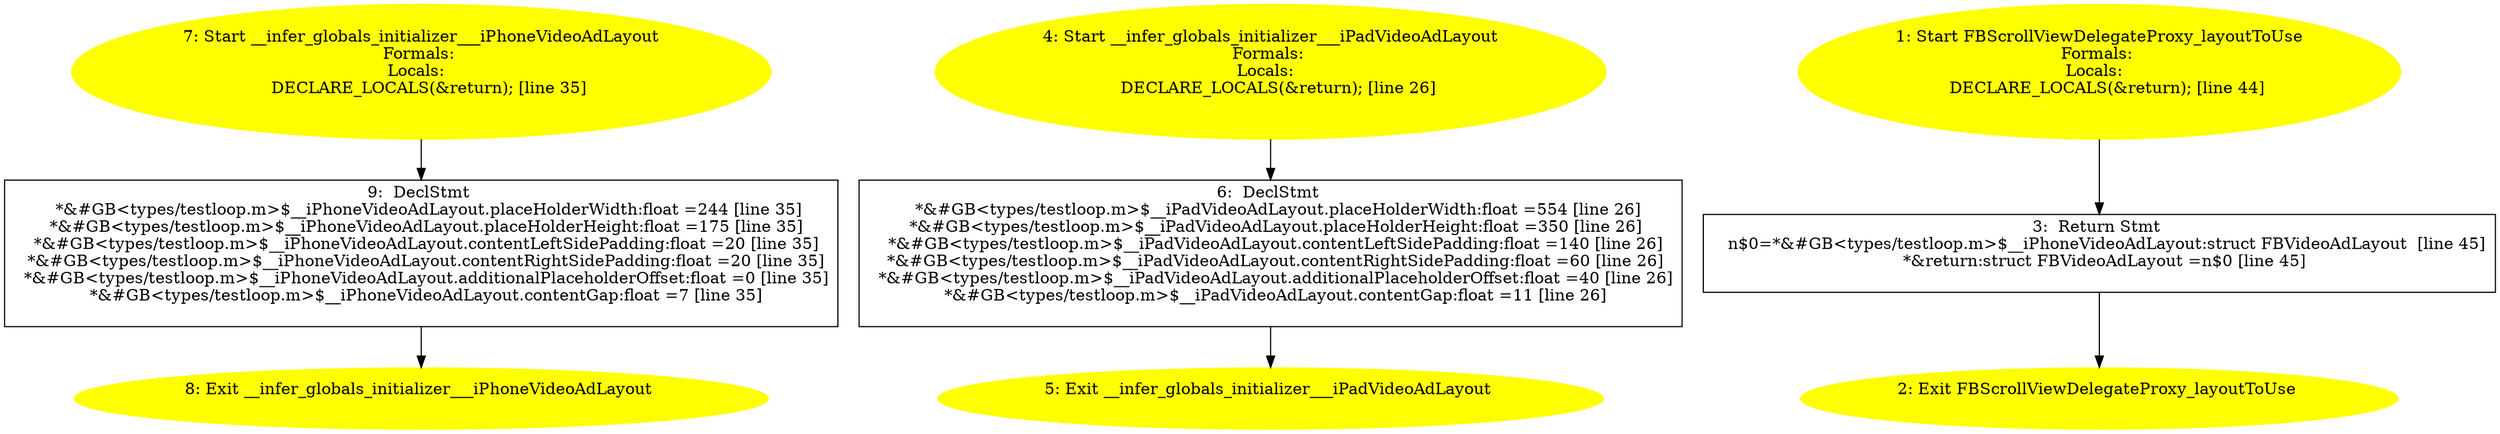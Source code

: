 /* @generated */
digraph iCFG {
9 [label="9:  DeclStmt \n   *&#GB<types/testloop.m>$__iPhoneVideoAdLayout.placeHolderWidth:float =244 [line 35]\n  *&#GB<types/testloop.m>$__iPhoneVideoAdLayout.placeHolderHeight:float =175 [line 35]\n  *&#GB<types/testloop.m>$__iPhoneVideoAdLayout.contentLeftSidePadding:float =20 [line 35]\n  *&#GB<types/testloop.m>$__iPhoneVideoAdLayout.contentRightSidePadding:float =20 [line 35]\n  *&#GB<types/testloop.m>$__iPhoneVideoAdLayout.additionalPlaceholderOffset:float =0 [line 35]\n  *&#GB<types/testloop.m>$__iPhoneVideoAdLayout.contentGap:float =7 [line 35]\n " shape="box"]
	

	 9 -> 8 ;
8 [label="8: Exit __infer_globals_initializer___iPhoneVideoAdLayout \n  " color=yellow style=filled]
	

7 [label="7: Start __infer_globals_initializer___iPhoneVideoAdLayout\nFormals: \nLocals:  \n   DECLARE_LOCALS(&return); [line 35]\n " color=yellow style=filled]
	

	 7 -> 9 ;
6 [label="6:  DeclStmt \n   *&#GB<types/testloop.m>$__iPadVideoAdLayout.placeHolderWidth:float =554 [line 26]\n  *&#GB<types/testloop.m>$__iPadVideoAdLayout.placeHolderHeight:float =350 [line 26]\n  *&#GB<types/testloop.m>$__iPadVideoAdLayout.contentLeftSidePadding:float =140 [line 26]\n  *&#GB<types/testloop.m>$__iPadVideoAdLayout.contentRightSidePadding:float =60 [line 26]\n  *&#GB<types/testloop.m>$__iPadVideoAdLayout.additionalPlaceholderOffset:float =40 [line 26]\n  *&#GB<types/testloop.m>$__iPadVideoAdLayout.contentGap:float =11 [line 26]\n " shape="box"]
	

	 6 -> 5 ;
5 [label="5: Exit __infer_globals_initializer___iPadVideoAdLayout \n  " color=yellow style=filled]
	

4 [label="4: Start __infer_globals_initializer___iPadVideoAdLayout\nFormals: \nLocals:  \n   DECLARE_LOCALS(&return); [line 26]\n " color=yellow style=filled]
	

	 4 -> 6 ;
3 [label="3:  Return Stmt \n   n$0=*&#GB<types/testloop.m>$__iPhoneVideoAdLayout:struct FBVideoAdLayout  [line 45]\n  *&return:struct FBVideoAdLayout =n$0 [line 45]\n " shape="box"]
	

	 3 -> 2 ;
2 [label="2: Exit FBScrollViewDelegateProxy_layoutToUse \n  " color=yellow style=filled]
	

1 [label="1: Start FBScrollViewDelegateProxy_layoutToUse\nFormals: \nLocals:  \n   DECLARE_LOCALS(&return); [line 44]\n " color=yellow style=filled]
	

	 1 -> 3 ;
}
